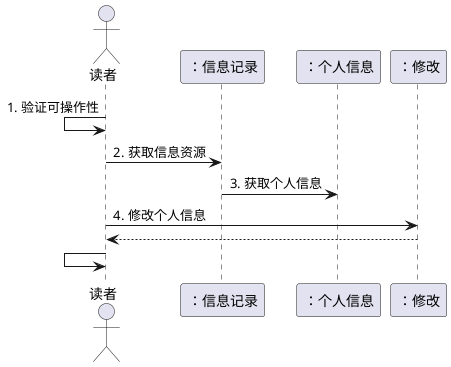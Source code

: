 @startuml

actor "读者" as reader
participant "：信息记录" as re
participant "：个人信息" as info
participant "：修改" as update

reader <- reader : 1. 验证可操作性
reader -> re : 2. 获取信息资源
re -> info : 3. 获取个人信息
reader -> update: 4. 修改个人信息
update --> reader

reader <- reader

@enduml